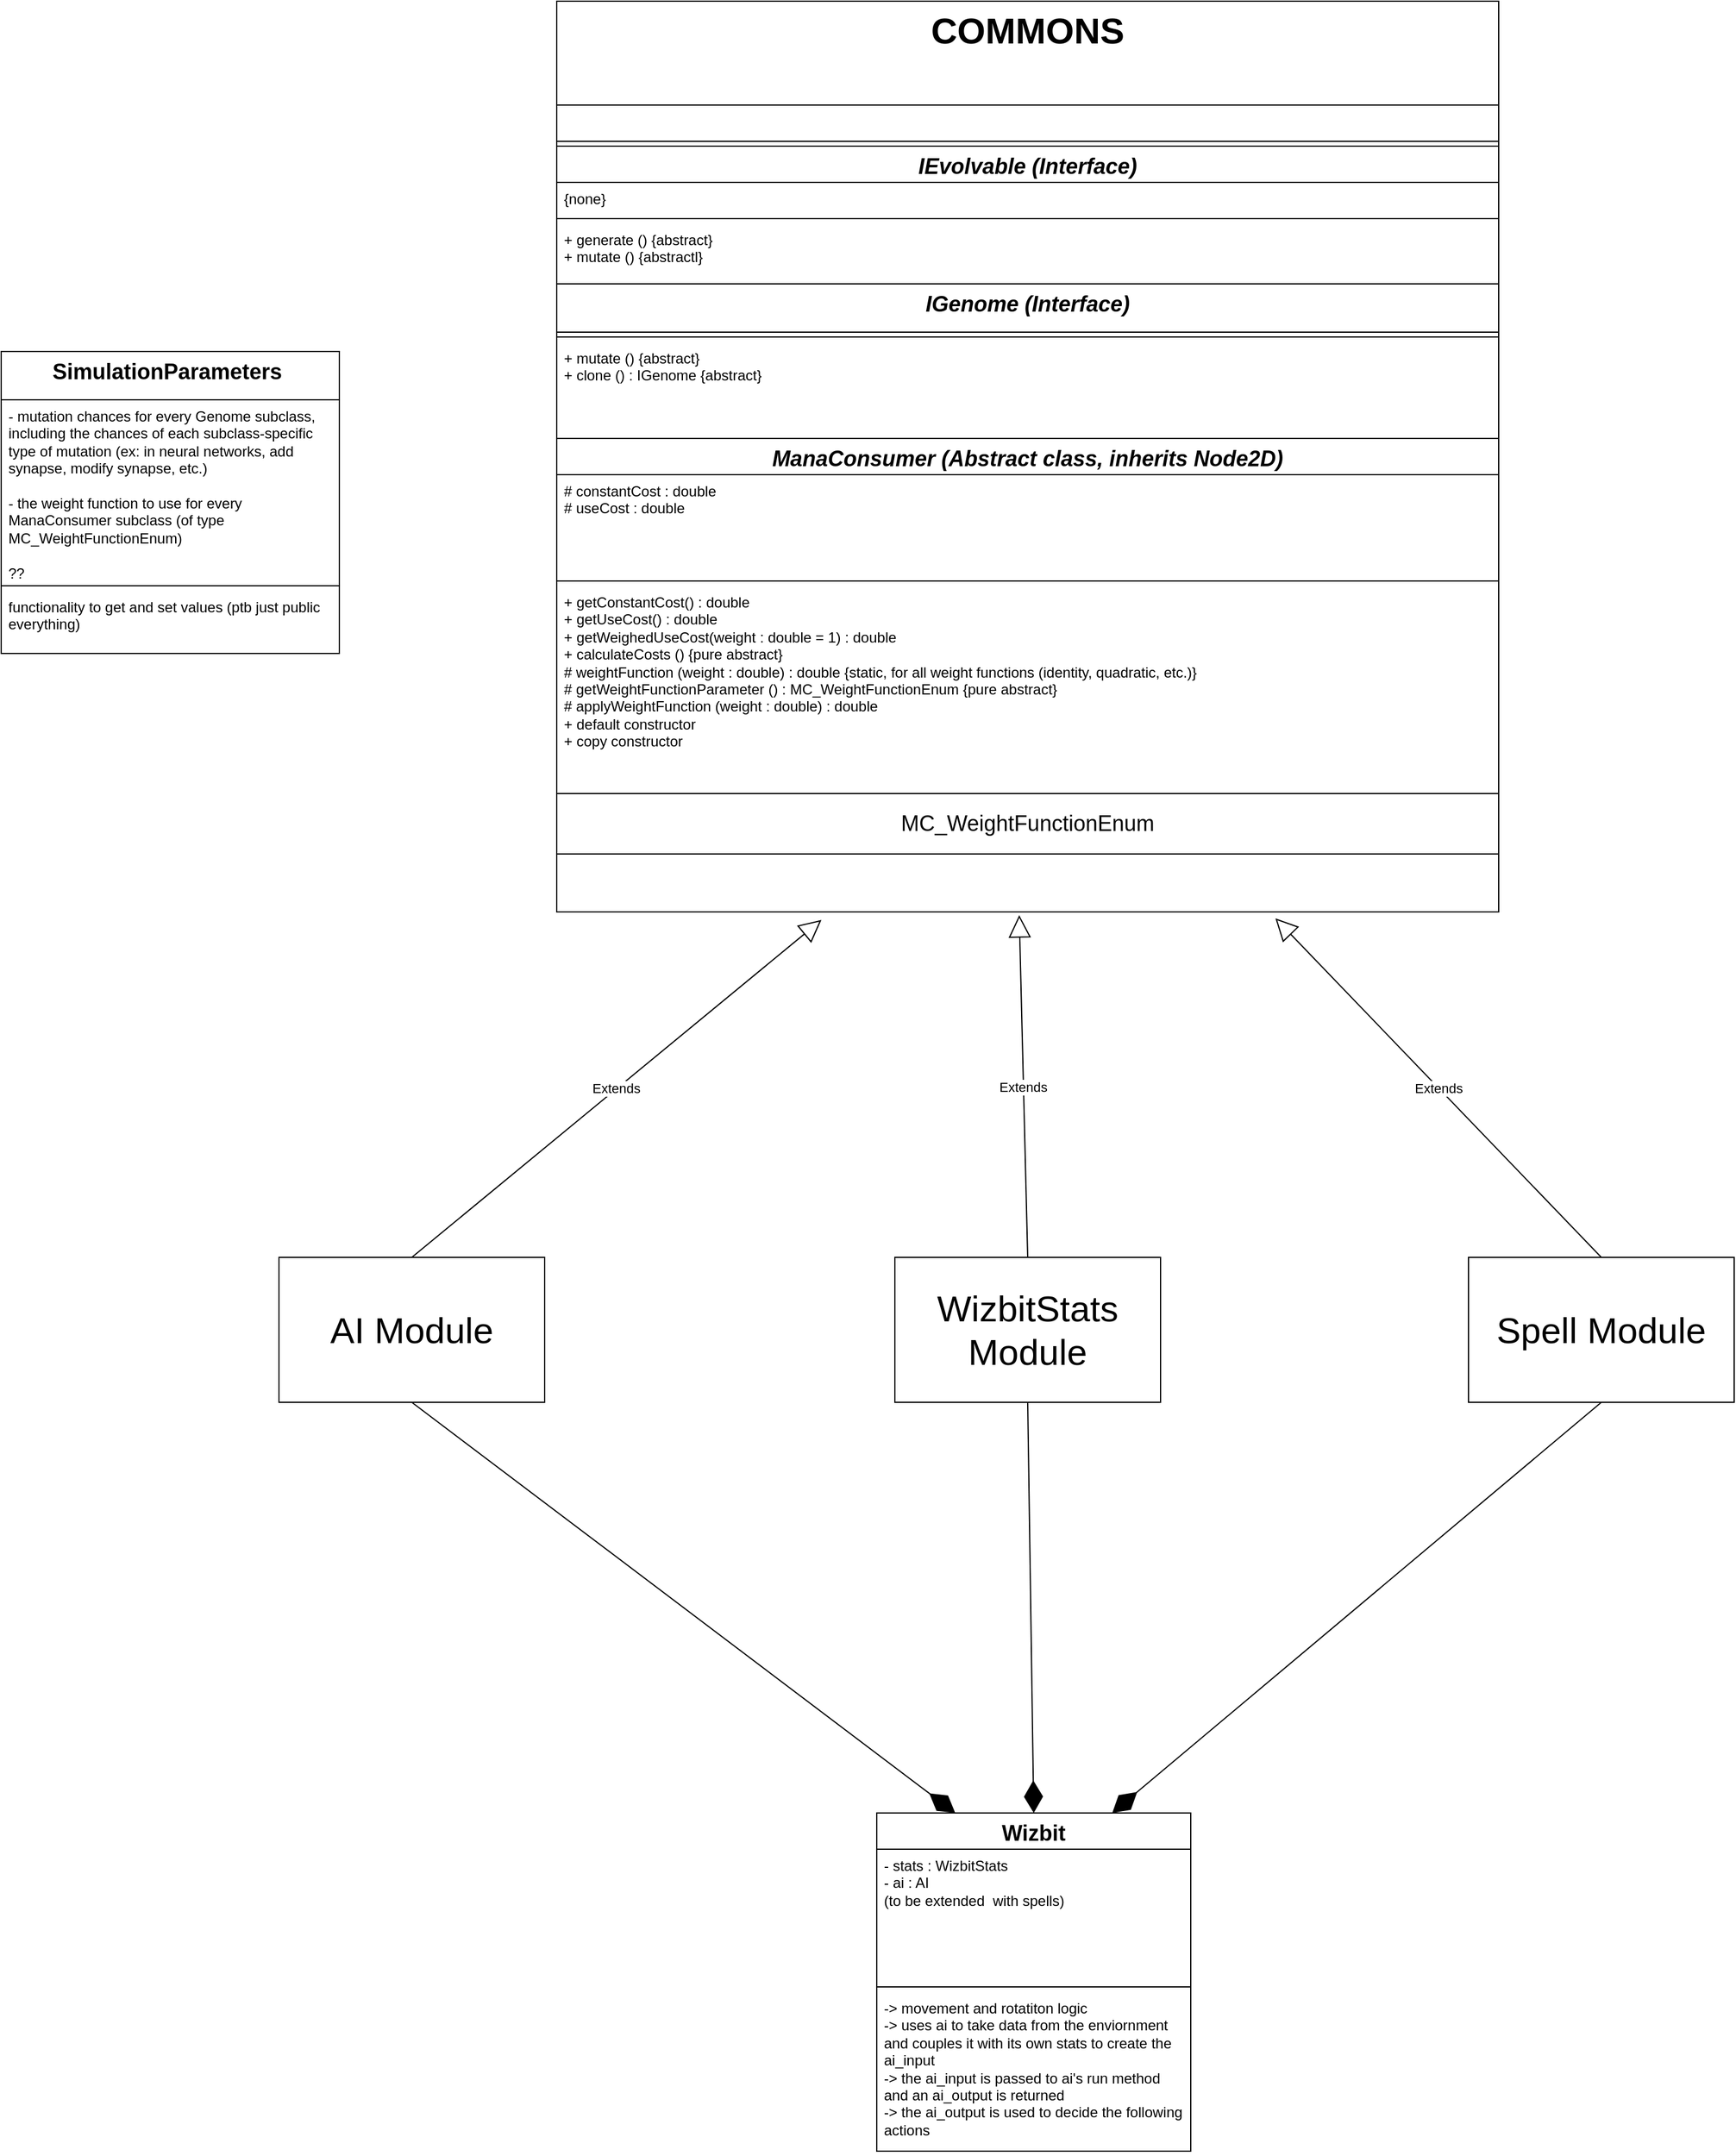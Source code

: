 <mxfile version="24.2.5" type="device">
  <diagram name="Page-1" id="iP6XZbFvGvfvqeDjwXDF">
    <mxGraphModel dx="1912" dy="623" grid="1" gridSize="10" guides="1" tooltips="1" connect="1" arrows="1" fold="1" page="1" pageScale="1" pageWidth="850" pageHeight="1100" math="0" shadow="0">
      <root>
        <mxCell id="0" />
        <mxCell id="1" parent="0" />
        <mxCell id="T-azmmbn8cjB90mZDIjP-47" value="&lt;font style=&quot;font-size: 18px;&quot;&gt;Wizbit&lt;/font&gt;" style="swimlane;fontStyle=1;align=center;verticalAlign=top;childLayout=stackLayout;horizontal=1;startSize=30;horizontalStack=0;resizeParent=1;resizeParentMax=0;resizeLast=0;collapsible=1;marginBottom=0;whiteSpace=wrap;html=1;" parent="1" vertex="1">
          <mxGeometry x="-65" y="1840" width="260" height="280" as="geometry" />
        </mxCell>
        <mxCell id="T-azmmbn8cjB90mZDIjP-48" value="- stats : WizbitStats&lt;div&gt;- ai : AI&lt;/div&gt;&lt;div&gt;(to be extended&amp;nbsp; with spells)&lt;/div&gt;&lt;div&gt;&lt;br&gt;&lt;/div&gt;" style="text;strokeColor=none;fillColor=none;align=left;verticalAlign=top;spacingLeft=4;spacingRight=4;overflow=hidden;rotatable=0;points=[[0,0.5],[1,0.5]];portConstraint=eastwest;whiteSpace=wrap;html=1;" parent="T-azmmbn8cjB90mZDIjP-47" vertex="1">
          <mxGeometry y="30" width="260" height="110" as="geometry" />
        </mxCell>
        <mxCell id="T-azmmbn8cjB90mZDIjP-49" value="" style="line;strokeWidth=1;fillColor=none;align=left;verticalAlign=middle;spacingTop=-1;spacingLeft=3;spacingRight=3;rotatable=0;labelPosition=right;points=[];portConstraint=eastwest;strokeColor=inherit;" parent="T-azmmbn8cjB90mZDIjP-47" vertex="1">
          <mxGeometry y="140" width="260" height="8" as="geometry" />
        </mxCell>
        <mxCell id="T-azmmbn8cjB90mZDIjP-50" value="-&amp;gt; movement and rotatiton logic&lt;div&gt;-&amp;gt; uses ai to take data from the enviornment and couples it with its own stats to create the ai_input&lt;/div&gt;&lt;div&gt;-&amp;gt; the ai_input is passed to ai&#39;s run method and an ai_output is returned&lt;/div&gt;&lt;div&gt;-&amp;gt; the ai_output is used to decide the following actions&lt;/div&gt;" style="text;strokeColor=none;fillColor=none;align=left;verticalAlign=top;spacingLeft=4;spacingRight=4;overflow=hidden;rotatable=0;points=[[0,0.5],[1,0.5]];portConstraint=eastwest;whiteSpace=wrap;html=1;" parent="T-azmmbn8cjB90mZDIjP-47" vertex="1">
          <mxGeometry y="148" width="260" height="132" as="geometry" />
        </mxCell>
        <mxCell id="T-azmmbn8cjB90mZDIjP-71" value="&lt;font style=&quot;font-size: 18px;&quot;&gt;SimulationParameters&amp;nbsp;&lt;/font&gt;" style="swimlane;fontStyle=1;align=center;verticalAlign=top;childLayout=stackLayout;horizontal=1;startSize=40;horizontalStack=0;resizeParent=1;resizeParentMax=0;resizeLast=0;collapsible=1;marginBottom=0;whiteSpace=wrap;html=1;" parent="1" vertex="1">
          <mxGeometry x="-790" y="630" width="280" height="250" as="geometry" />
        </mxCell>
        <mxCell id="T-azmmbn8cjB90mZDIjP-72" value="- mutation chances for every Genome subclass, including the chances of each subclass-specific type of mutation (ex: in neural networks, add synapse, modify synapse, etc.)&lt;div&gt;&lt;br&gt;&lt;/div&gt;&lt;div&gt;- the weight function to use for every ManaConsumer subclass (of type&amp;nbsp;&lt;/div&gt;&lt;div&gt;MC_WeightFunctionEnum)&lt;/div&gt;&lt;div&gt;&lt;br&gt;&lt;/div&gt;&lt;div&gt;??&lt;/div&gt;" style="text;strokeColor=none;fillColor=none;align=left;verticalAlign=top;spacingLeft=4;spacingRight=4;overflow=hidden;rotatable=0;points=[[0,0.5],[1,0.5]];portConstraint=eastwest;whiteSpace=wrap;html=1;" parent="T-azmmbn8cjB90mZDIjP-71" vertex="1">
          <mxGeometry y="40" width="280" height="150" as="geometry" />
        </mxCell>
        <mxCell id="T-azmmbn8cjB90mZDIjP-73" value="" style="line;strokeWidth=1;fillColor=none;align=left;verticalAlign=middle;spacingTop=-1;spacingLeft=3;spacingRight=3;rotatable=0;labelPosition=right;points=[];portConstraint=eastwest;strokeColor=inherit;" parent="T-azmmbn8cjB90mZDIjP-71" vertex="1">
          <mxGeometry y="190" width="280" height="8" as="geometry" />
        </mxCell>
        <mxCell id="T-azmmbn8cjB90mZDIjP-74" value="functionality to get and set values (ptb just public everything)" style="text;strokeColor=none;fillColor=none;align=left;verticalAlign=top;spacingLeft=4;spacingRight=4;overflow=hidden;rotatable=0;points=[[0,0.5],[1,0.5]];portConstraint=eastwest;whiteSpace=wrap;html=1;" parent="T-azmmbn8cjB90mZDIjP-71" vertex="1">
          <mxGeometry y="198" width="280" height="52" as="geometry" />
        </mxCell>
        <mxCell id="xisiOEY_XRzz9YnK927Z-10" value="&lt;font style=&quot;font-size: 30px;&quot;&gt;COMMONS&lt;/font&gt;" style="swimlane;fontStyle=1;align=center;verticalAlign=top;childLayout=stackLayout;horizontal=1;startSize=86;horizontalStack=0;resizeParent=1;resizeParentMax=0;resizeLast=0;collapsible=1;marginBottom=0;whiteSpace=wrap;html=1;" vertex="1" parent="1">
          <mxGeometry x="-330" y="340" width="780" height="754" as="geometry" />
        </mxCell>
        <mxCell id="xisiOEY_XRzz9YnK927Z-11" value="&lt;div&gt;&lt;br&gt;&lt;/div&gt;" style="text;strokeColor=none;fillColor=none;align=left;verticalAlign=top;spacingLeft=4;spacingRight=4;overflow=hidden;rotatable=0;points=[[0,0.5],[1,0.5]];portConstraint=eastwest;whiteSpace=wrap;html=1;" vertex="1" parent="xisiOEY_XRzz9YnK927Z-10">
          <mxGeometry y="86" width="780" height="26" as="geometry" />
        </mxCell>
        <mxCell id="xisiOEY_XRzz9YnK927Z-12" value="" style="line;strokeWidth=1;fillColor=none;align=left;verticalAlign=middle;spacingTop=-1;spacingLeft=3;spacingRight=3;rotatable=0;labelPosition=right;points=[];portConstraint=eastwest;strokeColor=inherit;" vertex="1" parent="xisiOEY_XRzz9YnK927Z-10">
          <mxGeometry y="112" width="780" height="8" as="geometry" />
        </mxCell>
        <mxCell id="xisiOEY_XRzz9YnK927Z-2" value="&lt;i&gt;&lt;font style=&quot;font-size: 18px;&quot;&gt;IEvolvable (Interface)&lt;/font&gt;&lt;/i&gt;" style="swimlane;fontStyle=1;align=center;verticalAlign=top;childLayout=stackLayout;horizontal=1;startSize=30;horizontalStack=0;resizeParent=1;resizeParentMax=0;resizeLast=0;collapsible=1;marginBottom=0;whiteSpace=wrap;html=1;" vertex="1" parent="xisiOEY_XRzz9YnK927Z-10">
          <mxGeometry y="120" width="780" height="242" as="geometry" />
        </mxCell>
        <mxCell id="xisiOEY_XRzz9YnK927Z-3" value="{none}" style="text;strokeColor=none;fillColor=none;align=left;verticalAlign=top;spacingLeft=4;spacingRight=4;overflow=hidden;rotatable=0;points=[[0,0.5],[1,0.5]];portConstraint=eastwest;whiteSpace=wrap;html=1;" vertex="1" parent="xisiOEY_XRzz9YnK927Z-2">
          <mxGeometry y="30" width="780" height="26" as="geometry" />
        </mxCell>
        <mxCell id="xisiOEY_XRzz9YnK927Z-4" value="" style="line;strokeWidth=1;fillColor=none;align=left;verticalAlign=middle;spacingTop=-1;spacingLeft=3;spacingRight=3;rotatable=0;labelPosition=right;points=[];portConstraint=eastwest;strokeColor=inherit;" vertex="1" parent="xisiOEY_XRzz9YnK927Z-2">
          <mxGeometry y="56" width="780" height="8" as="geometry" />
        </mxCell>
        <mxCell id="xisiOEY_XRzz9YnK927Z-5" value="+ generate () {abstract}&lt;div&gt;+ mutate () {abstractl}&lt;/div&gt;" style="text;strokeColor=none;fillColor=none;align=left;verticalAlign=top;spacingLeft=4;spacingRight=4;overflow=hidden;rotatable=0;points=[[0,0.5],[1,0.5]];portConstraint=eastwest;whiteSpace=wrap;html=1;" vertex="1" parent="xisiOEY_XRzz9YnK927Z-2">
          <mxGeometry y="64" width="780" height="50" as="geometry" />
        </mxCell>
        <mxCell id="xisiOEY_XRzz9YnK927Z-24" value="&lt;i&gt;&lt;font style=&quot;font-size: 18px;&quot;&gt;IGenome (Interface)&lt;/font&gt;&lt;/i&gt;" style="swimlane;fontStyle=1;align=center;verticalAlign=top;childLayout=stackLayout;horizontal=1;startSize=40;horizontalStack=0;resizeParent=1;resizeParentMax=0;resizeLast=0;collapsible=1;marginBottom=0;whiteSpace=wrap;html=1;" vertex="1" parent="xisiOEY_XRzz9YnK927Z-2">
          <mxGeometry y="114" width="780" height="128" as="geometry" />
        </mxCell>
        <mxCell id="xisiOEY_XRzz9YnK927Z-25" value="" style="line;strokeWidth=1;fillColor=none;align=left;verticalAlign=middle;spacingTop=-1;spacingLeft=3;spacingRight=3;rotatable=0;labelPosition=right;points=[];portConstraint=eastwest;strokeColor=inherit;" vertex="1" parent="xisiOEY_XRzz9YnK927Z-24">
          <mxGeometry y="40" width="780" height="8" as="geometry" />
        </mxCell>
        <mxCell id="xisiOEY_XRzz9YnK927Z-26" value="&lt;div&gt;&lt;span style=&quot;background-color: initial;&quot;&gt;+ mutate () {abstract}&lt;/span&gt;&lt;br&gt;&lt;/div&gt;&lt;div&gt;&lt;span style=&quot;background-color: initial;&quot;&gt;+ clone () : IGenome {abstract}&lt;/span&gt;&lt;/div&gt;" style="text;strokeColor=none;fillColor=none;align=left;verticalAlign=top;spacingLeft=4;spacingRight=4;overflow=hidden;rotatable=0;points=[[0,0.5],[1,0.5]];portConstraint=eastwest;whiteSpace=wrap;html=1;" vertex="1" parent="xisiOEY_XRzz9YnK927Z-24">
          <mxGeometry y="48" width="780" height="80" as="geometry" />
        </mxCell>
        <mxCell id="T-azmmbn8cjB90mZDIjP-1" value="&lt;i&gt;&lt;font style=&quot;font-size: 18px;&quot;&gt;ManaConsumer (Abstract class, inherits Node2D)&lt;/font&gt;&lt;/i&gt;" style="swimlane;fontStyle=1;align=center;verticalAlign=top;childLayout=stackLayout;horizontal=1;startSize=30;horizontalStack=0;resizeParent=1;resizeParentMax=0;resizeLast=0;collapsible=1;marginBottom=0;whiteSpace=wrap;html=1;" parent="xisiOEY_XRzz9YnK927Z-10" vertex="1">
          <mxGeometry y="362" width="780" height="294" as="geometry" />
        </mxCell>
        <mxCell id="T-azmmbn8cjB90mZDIjP-2" value="&lt;div&gt;# constantCost : double&lt;/div&gt;&lt;div&gt;# useCost : double&lt;/div&gt;" style="text;strokeColor=none;fillColor=none;align=left;verticalAlign=top;spacingLeft=4;spacingRight=4;overflow=hidden;rotatable=0;points=[[0,0.5],[1,0.5]];portConstraint=eastwest;whiteSpace=wrap;html=1;" parent="T-azmmbn8cjB90mZDIjP-1" vertex="1">
          <mxGeometry y="30" width="780" height="84" as="geometry" />
        </mxCell>
        <mxCell id="T-azmmbn8cjB90mZDIjP-3" value="" style="line;strokeWidth=1;fillColor=none;align=left;verticalAlign=middle;spacingTop=-1;spacingLeft=3;spacingRight=3;rotatable=0;labelPosition=right;points=[];portConstraint=eastwest;strokeColor=inherit;" parent="T-azmmbn8cjB90mZDIjP-1" vertex="1">
          <mxGeometry y="114" width="780" height="8" as="geometry" />
        </mxCell>
        <mxCell id="T-azmmbn8cjB90mZDIjP-4" value="+ getConstantCost() : double&lt;div&gt;+ getUseCost() : double&lt;br&gt;&lt;div&gt;+ getWeighedUseCost(weight : double = 1) : double&lt;/div&gt;&lt;div&gt;+ calculateCosts () {pure abstract}&lt;/div&gt;&lt;div&gt;# weightFunction (weight : double) : double {static, for all weight functions (identity, quadratic, etc.)}&lt;/div&gt;&lt;div&gt;# getWeightFunctionParameter () : MC_WeightFunctionEnum {pure abstract}&lt;/div&gt;&lt;div&gt;# applyWeightFunction (weight : double) : double&lt;/div&gt;&lt;div&gt;+ default constructor&lt;/div&gt;&lt;div&gt;+ copy constructor&lt;/div&gt;&lt;/div&gt;" style="text;strokeColor=none;fillColor=none;align=left;verticalAlign=top;spacingLeft=4;spacingRight=4;overflow=hidden;rotatable=0;points=[[0,0.5],[1,0.5]];portConstraint=eastwest;whiteSpace=wrap;html=1;" parent="T-azmmbn8cjB90mZDIjP-1" vertex="1">
          <mxGeometry y="122" width="780" height="172" as="geometry" />
        </mxCell>
        <mxCell id="V_vbRGF4xTdPhu5meGuk-1" value="&lt;font style=&quot;font-size: 18px;&quot;&gt;MC_WeightFunctionEnum&lt;/font&gt;" style="html=1;whiteSpace=wrap;" parent="xisiOEY_XRzz9YnK927Z-10" vertex="1">
          <mxGeometry y="656" width="780" height="50" as="geometry" />
        </mxCell>
        <mxCell id="xisiOEY_XRzz9YnK927Z-13" value="&lt;div&gt;&lt;br&gt;&lt;/div&gt;&lt;div&gt;&lt;br&gt;&lt;/div&gt;&lt;div&gt;&lt;br&gt;&lt;/div&gt;&lt;div&gt;&lt;br&gt;&lt;/div&gt;&lt;div&gt;&lt;br&gt;&lt;/div&gt;&lt;div&gt;&lt;br&gt;&lt;/div&gt;&lt;div&gt;&lt;br&gt;&lt;/div&gt;&lt;div&gt;&lt;br&gt;&lt;/div&gt;&lt;div&gt;&lt;br&gt;&lt;/div&gt;&lt;div&gt;&lt;br&gt;&lt;/div&gt;&lt;div&gt;&lt;br&gt;&lt;/div&gt;&lt;div&gt;&lt;br&gt;&lt;/div&gt;&lt;div&gt;&lt;br&gt;&lt;/div&gt;&lt;div&gt;&lt;br&gt;&lt;/div&gt;&lt;div&gt;&lt;br&gt;&lt;/div&gt;&lt;div&gt;&lt;br&gt;&lt;/div&gt;&lt;div&gt;&lt;br&gt;&lt;/div&gt;&lt;div&gt;&lt;br&gt;&lt;/div&gt;&lt;div&gt;&lt;br&gt;&lt;/div&gt;&lt;div&gt;&lt;br&gt;&lt;/div&gt;&lt;div&gt;&lt;br&gt;&lt;/div&gt;&lt;div&gt;&lt;br&gt;&lt;/div&gt;&lt;div&gt;&lt;br&gt;&lt;/div&gt;&lt;div&gt;&lt;br&gt;&lt;/div&gt;&lt;div&gt;&lt;br&gt;&lt;/div&gt;&lt;div&gt;&lt;br&gt;&lt;/div&gt;&lt;div&gt;&lt;br&gt;&lt;/div&gt;&lt;div&gt;&lt;br&gt;&lt;/div&gt;&lt;div&gt;&lt;br&gt;&lt;/div&gt;&lt;div&gt;&lt;br&gt;&lt;/div&gt;&lt;div&gt;&lt;br&gt;&lt;/div&gt;&lt;div&gt;&lt;br&gt;&lt;/div&gt;&lt;div&gt;&lt;br&gt;&lt;/div&gt;&lt;div&gt;&lt;br&gt;&lt;/div&gt;&lt;div&gt;&lt;br&gt;&lt;/div&gt;&lt;div&gt;&lt;br&gt;&lt;/div&gt;&lt;div&gt;&lt;br&gt;&lt;/div&gt;&lt;div&gt;&lt;br&gt;&lt;/div&gt;&lt;div&gt;&lt;br&gt;&lt;/div&gt;&lt;div&gt;&lt;br&gt;&lt;/div&gt;&lt;div&gt;&lt;br&gt;&lt;/div&gt;&lt;div&gt;&lt;br&gt;&lt;/div&gt;&lt;div&gt;&lt;br&gt;&lt;/div&gt;" style="text;strokeColor=none;fillColor=none;align=left;verticalAlign=top;spacingLeft=4;spacingRight=4;overflow=hidden;rotatable=0;points=[[0,0.5],[1,0.5]];portConstraint=eastwest;whiteSpace=wrap;html=1;" vertex="1" parent="xisiOEY_XRzz9YnK927Z-10">
          <mxGeometry y="706" width="780" height="48" as="geometry" />
        </mxCell>
        <mxCell id="xisiOEY_XRzz9YnK927Z-15" value="&lt;font style=&quot;font-size: 30px;&quot;&gt;WizbitStats Module&lt;/font&gt;" style="html=1;whiteSpace=wrap;" vertex="1" parent="1">
          <mxGeometry x="-50" y="1380" width="220" height="120" as="geometry" />
        </mxCell>
        <mxCell id="xisiOEY_XRzz9YnK927Z-16" value="&lt;font style=&quot;font-size: 30px;&quot;&gt;AI Module&lt;/font&gt;" style="html=1;whiteSpace=wrap;" vertex="1" parent="1">
          <mxGeometry x="-560" y="1380" width="220" height="120" as="geometry" />
        </mxCell>
        <mxCell id="xisiOEY_XRzz9YnK927Z-17" value="&lt;font style=&quot;font-size: 30px;&quot;&gt;Spell Module&lt;/font&gt;" style="html=1;whiteSpace=wrap;" vertex="1" parent="1">
          <mxGeometry x="425" y="1380" width="220" height="120" as="geometry" />
        </mxCell>
        <mxCell id="xisiOEY_XRzz9YnK927Z-18" value="Extends" style="endArrow=block;endSize=16;endFill=0;html=1;rounded=0;entryX=0.281;entryY=1.139;entryDx=0;entryDy=0;entryPerimeter=0;exitX=0.5;exitY=0;exitDx=0;exitDy=0;" edge="1" parent="1" source="xisiOEY_XRzz9YnK927Z-16" target="xisiOEY_XRzz9YnK927Z-13">
          <mxGeometry width="160" relative="1" as="geometry">
            <mxPoint x="-660" y="1260" as="sourcePoint" />
            <mxPoint x="-500" y="1260" as="targetPoint" />
          </mxGeometry>
        </mxCell>
        <mxCell id="xisiOEY_XRzz9YnK927Z-19" value="Extends" style="endArrow=block;endSize=16;endFill=0;html=1;rounded=0;entryX=0.491;entryY=1.056;entryDx=0;entryDy=0;entryPerimeter=0;exitX=0.5;exitY=0;exitDx=0;exitDy=0;" edge="1" parent="1" source="xisiOEY_XRzz9YnK927Z-15" target="xisiOEY_XRzz9YnK927Z-13">
          <mxGeometry width="160" relative="1" as="geometry">
            <mxPoint x="-300" y="1443" as="sourcePoint" />
            <mxPoint x="39" y="1150" as="targetPoint" />
          </mxGeometry>
        </mxCell>
        <mxCell id="xisiOEY_XRzz9YnK927Z-20" value="Extends" style="endArrow=block;endSize=16;endFill=0;html=1;rounded=0;entryX=0.763;entryY=1.111;entryDx=0;entryDy=0;entryPerimeter=0;exitX=0.5;exitY=0;exitDx=0;exitDy=0;" edge="1" parent="1" source="xisiOEY_XRzz9YnK927Z-17" target="xisiOEY_XRzz9YnK927Z-13">
          <mxGeometry width="160" relative="1" as="geometry">
            <mxPoint x="337" y="1407" as="sourcePoint" />
            <mxPoint x="330" y="1110" as="targetPoint" />
          </mxGeometry>
        </mxCell>
        <mxCell id="xisiOEY_XRzz9YnK927Z-21" value="" style="endArrow=diamondThin;endFill=1;endSize=24;html=1;rounded=0;exitX=0.5;exitY=1;exitDx=0;exitDy=0;entryX=0.25;entryY=0;entryDx=0;entryDy=0;" edge="1" parent="1" source="xisiOEY_XRzz9YnK927Z-16" target="T-azmmbn8cjB90mZDIjP-47">
          <mxGeometry width="160" relative="1" as="geometry">
            <mxPoint x="-250" y="1690" as="sourcePoint" />
            <mxPoint x="-90" y="1690" as="targetPoint" />
          </mxGeometry>
        </mxCell>
        <mxCell id="xisiOEY_XRzz9YnK927Z-22" value="" style="endArrow=diamondThin;endFill=1;endSize=24;html=1;rounded=0;entryX=0.5;entryY=0;entryDx=0;entryDy=0;exitX=0.5;exitY=1;exitDx=0;exitDy=0;" edge="1" parent="1" source="xisiOEY_XRzz9YnK927Z-15" target="T-azmmbn8cjB90mZDIjP-47">
          <mxGeometry width="160" relative="1" as="geometry">
            <mxPoint x="200" y="1600" as="sourcePoint" />
            <mxPoint x="658" y="1950" as="targetPoint" />
          </mxGeometry>
        </mxCell>
        <mxCell id="xisiOEY_XRzz9YnK927Z-23" value="" style="endArrow=diamondThin;endFill=1;endSize=24;html=1;rounded=0;entryX=0.75;entryY=0;entryDx=0;entryDy=0;exitX=0.5;exitY=1;exitDx=0;exitDy=0;" edge="1" parent="1" source="xisiOEY_XRzz9YnK927Z-17" target="T-azmmbn8cjB90mZDIjP-47">
          <mxGeometry width="160" relative="1" as="geometry">
            <mxPoint x="423" y="1610" as="sourcePoint" />
            <mxPoint x="423" y="1950" as="targetPoint" />
          </mxGeometry>
        </mxCell>
      </root>
    </mxGraphModel>
  </diagram>
</mxfile>
